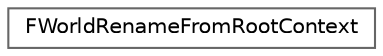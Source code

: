 digraph "Graphical Class Hierarchy"
{
 // INTERACTIVE_SVG=YES
 // LATEX_PDF_SIZE
  bgcolor="transparent";
  edge [fontname=Helvetica,fontsize=10,labelfontname=Helvetica,labelfontsize=10];
  node [fontname=Helvetica,fontsize=10,shape=box,height=0.2,width=0.4];
  rankdir="LR";
  Node0 [id="Node000000",label="FWorldRenameFromRootContext",height=0.2,width=0.4,color="grey40", fillcolor="white", style="filled",URL="$de/d89/structFWorldRenameFromRootContext.html",tooltip=" "];
}
